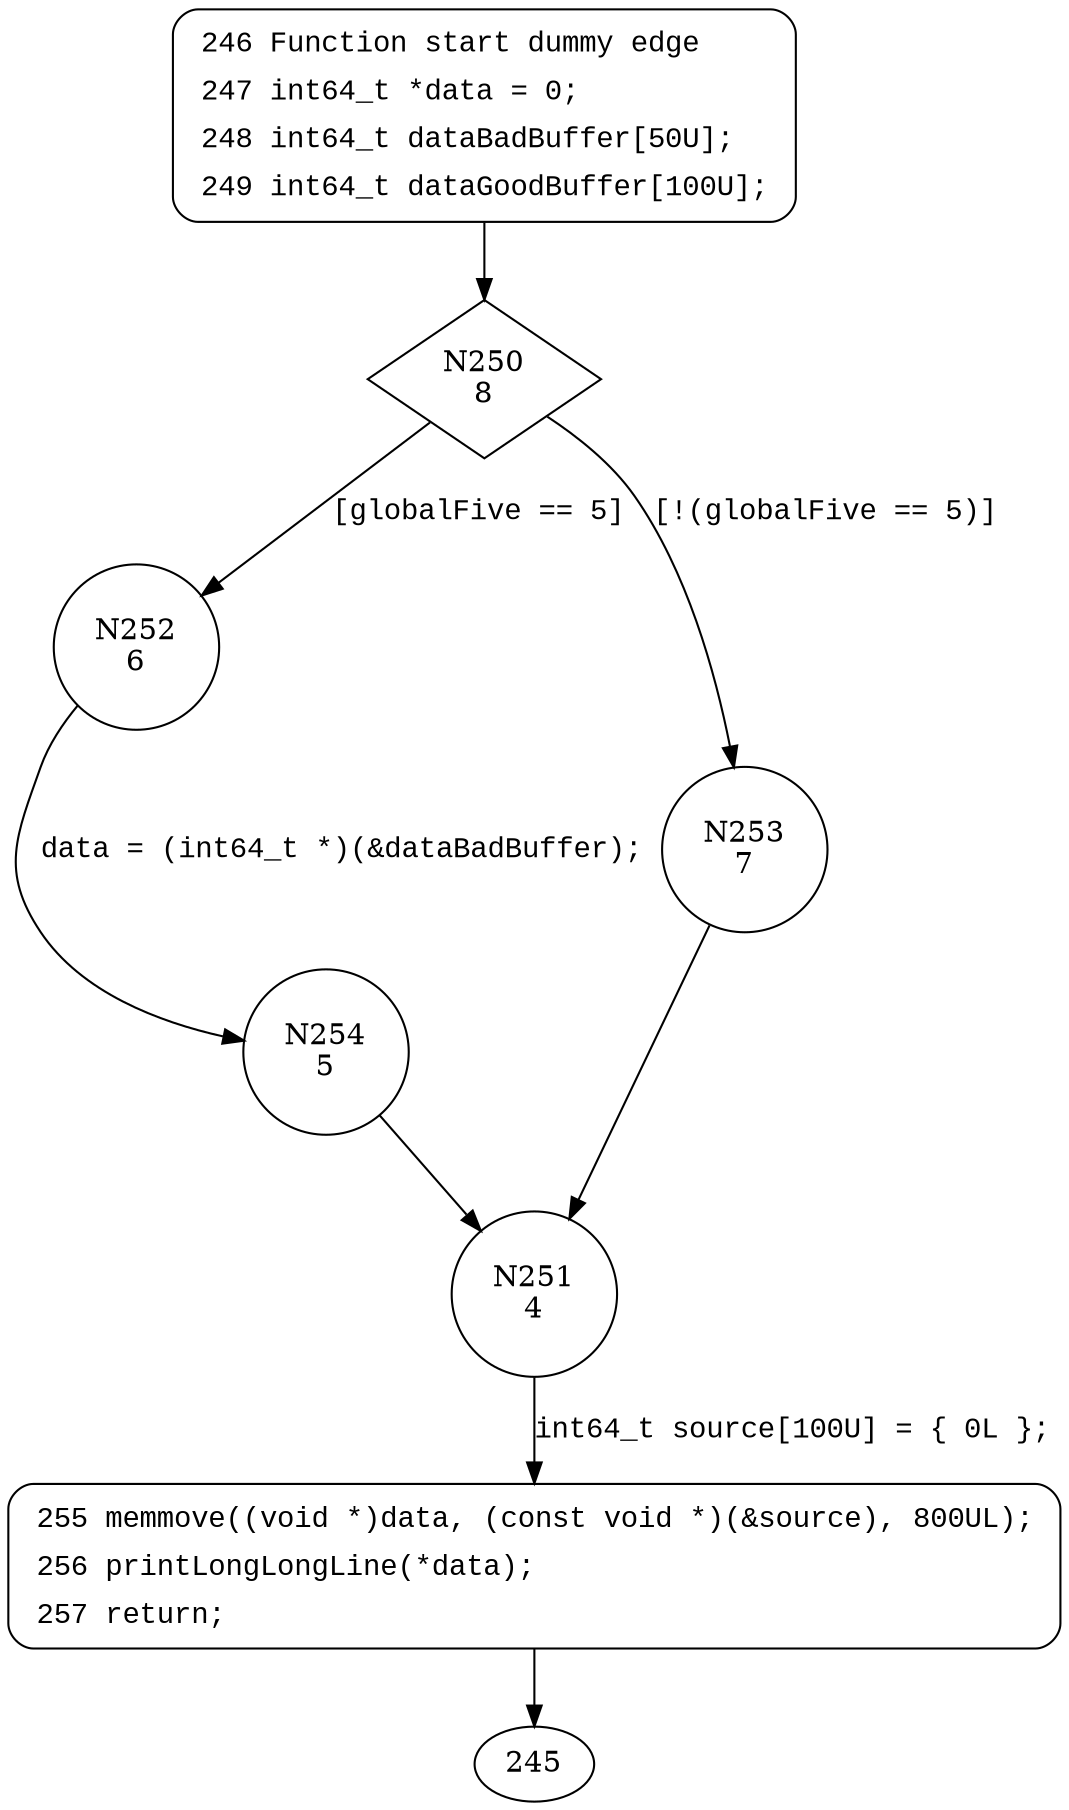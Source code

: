 digraph CWE121_Stack_Based_Buffer_Overflow__CWE805_int64_t_declare_memmove_14_bad {
250 [shape="diamond" label="N250\n8"]
252 [shape="circle" label="N252\n6"]
253 [shape="circle" label="N253\n7"]
251 [shape="circle" label="N251\n4"]
255 [shape="circle" label="N255\n3"]
254 [shape="circle" label="N254\n5"]
246 [style="filled,bold" penwidth="1" fillcolor="white" fontname="Courier New" shape="Mrecord" label=<<table border="0" cellborder="0" cellpadding="3" bgcolor="white"><tr><td align="right">246</td><td align="left">Function start dummy edge</td></tr><tr><td align="right">247</td><td align="left">int64_t *data = 0;</td></tr><tr><td align="right">248</td><td align="left">int64_t dataBadBuffer[50U];</td></tr><tr><td align="right">249</td><td align="left">int64_t dataGoodBuffer[100U];</td></tr></table>>]
246 -> 250[label=""]
255 [style="filled,bold" penwidth="1" fillcolor="white" fontname="Courier New" shape="Mrecord" label=<<table border="0" cellborder="0" cellpadding="3" bgcolor="white"><tr><td align="right">255</td><td align="left">memmove((void *)data, (const void *)(&amp;source), 800UL);</td></tr><tr><td align="right">256</td><td align="left">printLongLongLine(*data);</td></tr><tr><td align="right">257</td><td align="left">return;</td></tr></table>>]
255 -> 245[label=""]
250 -> 252 [label="[globalFive == 5]" fontname="Courier New"]
250 -> 253 [label="[!(globalFive == 5)]" fontname="Courier New"]
251 -> 255 [label="int64_t source[100U] = { 0L };" fontname="Courier New"]
252 -> 254 [label="data = (int64_t *)(&dataBadBuffer);" fontname="Courier New"]
253 -> 251 [label="" fontname="Courier New"]
254 -> 251 [label="" fontname="Courier New"]
}